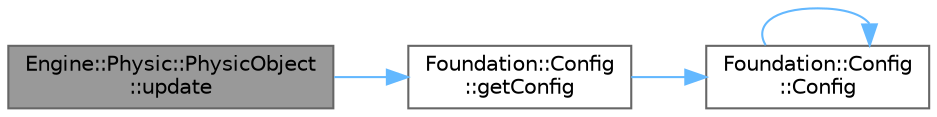 digraph "Engine::Physic::PhysicObject::update"
{
 // LATEX_PDF_SIZE
  bgcolor="transparent";
  edge [fontname=Helvetica,fontsize=10,labelfontname=Helvetica,labelfontsize=10];
  node [fontname=Helvetica,fontsize=10,shape=box,height=0.2,width=0.4];
  rankdir="LR";
  Node1 [id="Node000001",label="Engine::Physic::PhysicObject\l::update",height=0.2,width=0.4,color="gray40", fillcolor="grey60", style="filled", fontcolor="black",tooltip="Actualiza el estado del objeto."];
  Node1 -> Node2 [id="edge1_Node000001_Node000002",color="steelblue1",style="solid",tooltip=" "];
  Node2 [id="Node000002",label="Foundation::Config\l::getConfig",height=0.2,width=0.4,color="grey40", fillcolor="white", style="filled",URL="$class_foundation_1_1_config.html#ae80d467bdba7b08c87bc9c98fd5311b9",tooltip="Obtiene la instancia única de Config."];
  Node2 -> Node3 [id="edge2_Node000002_Node000003",color="steelblue1",style="solid",tooltip=" "];
  Node3 [id="Node000003",label="Foundation::Config\l::Config",height=0.2,width=0.4,color="grey40", fillcolor="white", style="filled",URL="$class_foundation_1_1_config.html#a6fea1f4370ce35853b38a960d8a486a7",tooltip=" "];
  Node3 -> Node3 [id="edge3_Node000003_Node000003",color="steelblue1",style="solid",tooltip=" "];
}
